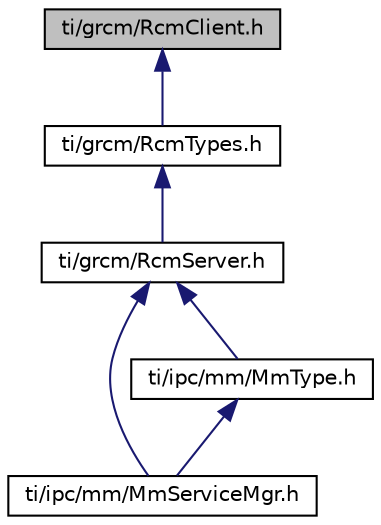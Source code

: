 digraph "ti/grcm/RcmClient.h"
{
  edge [fontname="Helvetica",fontsize="10",labelfontname="Helvetica",labelfontsize="10"];
  node [fontname="Helvetica",fontsize="10",shape=record];
  Node1 [label="ti/grcm/RcmClient.h",height=0.2,width=0.4,color="black", fillcolor="grey75", style="filled", fontcolor="black"];
  Node1 -> Node2 [dir="back",color="midnightblue",fontsize="10",style="solid",fontname="Helvetica"];
  Node2 [label="ti/grcm/RcmTypes.h",height=0.2,width=0.4,color="black", fillcolor="white", style="filled",URL="$_rcm_types_8h.html",tooltip="Remote Command Message Types. "];
  Node2 -> Node3 [dir="back",color="midnightblue",fontsize="10",style="solid",fontname="Helvetica"];
  Node3 [label="ti/grcm/RcmServer.h",height=0.2,width=0.4,color="black", fillcolor="white", style="filled",URL="$_rcm_server_8h.html",tooltip="Remote Command Message Server Module. An RcmServer processes inbound messages received from an RcmCli..."];
  Node3 -> Node4 [dir="back",color="midnightblue",fontsize="10",style="solid",fontname="Helvetica"];
  Node4 [label="ti/ipc/mm/MmServiceMgr.h",height=0.2,width=0.4,color="black", fillcolor="white", style="filled",URL="$_mm_service_mgr_8h.html",tooltip="Multi-Media Service Manager. "];
  Node3 -> Node5 [dir="back",color="midnightblue",fontsize="10",style="solid",fontname="Helvetica"];
  Node5 [label="ti/ipc/mm/MmType.h",height=0.2,width=0.4,color="black", fillcolor="white", style="filled",URL="$_mm_type_8h.html",tooltip="Specific types to support the MmRpc and MmServiceMgr modules. "];
  Node5 -> Node4 [dir="back",color="midnightblue",fontsize="10",style="solid",fontname="Helvetica"];
}
